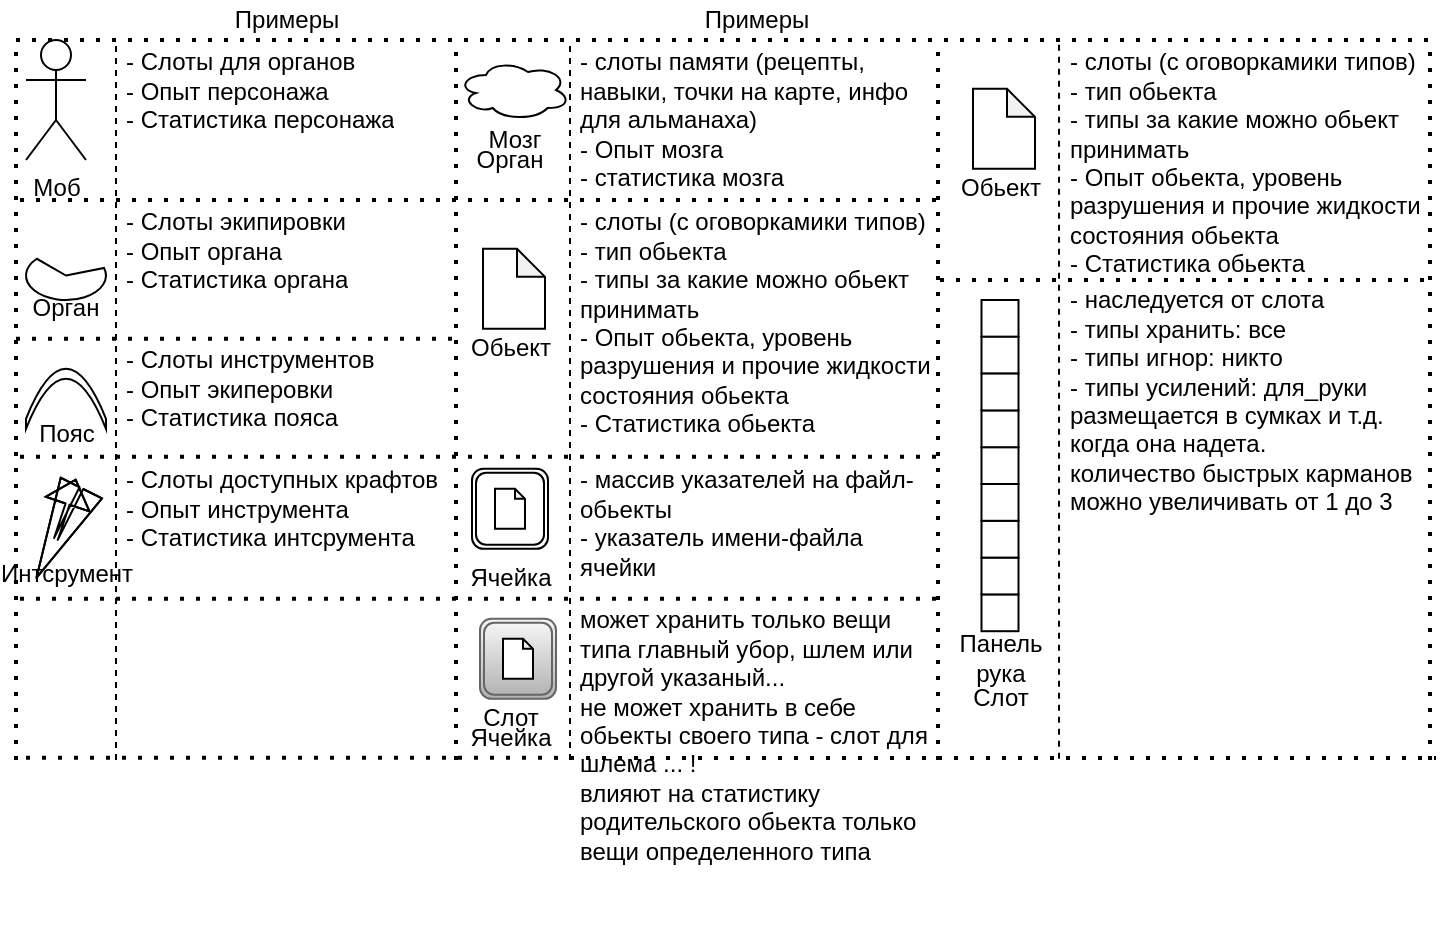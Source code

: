 <mxfile version="14.6.13" type="device"><diagram id="C5RBs43oDa-KdzZeNtuy" name="Page-1"><mxGraphModel dx="1182" dy="749" grid="1" gridSize="10" guides="1" tooltips="1" connect="1" arrows="1" fold="1" page="1" pageScale="1" pageWidth="827" pageHeight="1169" math="0" shadow="0"><root><mxCell id="WIyWlLk6GJQsqaUBKTNV-0"/><mxCell id="WIyWlLk6GJQsqaUBKTNV-1" parent="WIyWlLk6GJQsqaUBKTNV-0"/><mxCell id="F_RnM2g_EIVtUQ_ualdi-10" value="" style="shape=ext;double=1;rounded=1;whiteSpace=wrap;html=1;" parent="WIyWlLk6GJQsqaUBKTNV-1" vertex="1"><mxGeometry x="238" y="254.4" width="38" height="40" as="geometry"/></mxCell><mxCell id="b3KIa1LHf0wNeDBLR1q--3" value="&lt;div&gt;Моб&lt;/div&gt;" style="shape=umlActor;verticalLabelPosition=bottom;verticalAlign=top;html=1;outlineConnect=0;" parent="WIyWlLk6GJQsqaUBKTNV-1" vertex="1"><mxGeometry x="15" y="40" width="30" height="60" as="geometry"/></mxCell><mxCell id="b3KIa1LHf0wNeDBLR1q--8" value="&lt;br&gt;&lt;div&gt;- Слоты для органов&lt;/div&gt;&lt;div&gt;- Опыт персонажа&lt;br&gt;&lt;/div&gt;&lt;div&gt;- Статистика персонажа&lt;/div&gt;&lt;div&gt;&lt;br&gt;&lt;/div&gt;&lt;div&gt;&lt;span&gt;&lt;/span&gt;&lt;span&gt;&lt;/span&gt;&lt;br&gt;&lt;/div&gt;&lt;div&gt;&lt;br&gt;&lt;/div&gt;&lt;div&gt;&lt;br&gt;&lt;/div&gt;" style="text;html=1;strokeColor=none;fillColor=none;spacing=5;spacingTop=-20;whiteSpace=wrap;overflow=hidden;rounded=0;" parent="WIyWlLk6GJQsqaUBKTNV-1" vertex="1"><mxGeometry x="60" y="40" width="170" height="50" as="geometry"/></mxCell><mxCell id="b3KIa1LHf0wNeDBLR1q--19" value="&lt;div&gt;Орган&lt;/div&gt;" style="text;html=1;strokeColor=none;fillColor=none;align=center;verticalAlign=middle;whiteSpace=wrap;rounded=0;" parent="WIyWlLk6GJQsqaUBKTNV-1" vertex="1"><mxGeometry x="15" y="164.4" width="40" height="20" as="geometry"/></mxCell><mxCell id="b3KIa1LHf0wNeDBLR1q--20" value="&lt;div&gt;&lt;br&gt;&lt;/div&gt;&lt;div&gt;- Слоты экипировки&lt;/div&gt;&lt;div&gt;- Опыт органа&lt;br&gt;&lt;/div&gt;&lt;div&gt;- Статистика органа&lt;/div&gt;&lt;div&gt;&lt;br&gt;&lt;/div&gt;&lt;div&gt;&lt;br&gt;&lt;/div&gt;" style="text;html=1;strokeColor=none;fillColor=none;spacing=5;spacingTop=-20;whiteSpace=wrap;overflow=hidden;rounded=0;" parent="WIyWlLk6GJQsqaUBKTNV-1" vertex="1"><mxGeometry x="60" y="120" width="170" height="50" as="geometry"/></mxCell><mxCell id="b3KIa1LHf0wNeDBLR1q--21" value="" style="shape=dataStorage;whiteSpace=wrap;html=1;fixedSize=1;rotation=90;size=25;" parent="WIyWlLk6GJQsqaUBKTNV-1" vertex="1"><mxGeometry x="20" y="199.4" width="30" height="40" as="geometry"/></mxCell><mxCell id="b3KIa1LHf0wNeDBLR1q--22" value="&lt;div&gt;&lt;br&gt;&lt;/div&gt;&lt;div&gt;- Слоты инструментов&lt;/div&gt;&lt;div&gt;- Опыт экиперовки&lt;/div&gt;&lt;div&gt;- Статистика пояса&lt;/div&gt;&lt;div&gt;&lt;br&gt;&lt;/div&gt;" style="text;html=1;strokeColor=none;fillColor=none;spacing=5;spacingTop=-20;whiteSpace=wrap;overflow=hidden;rounded=0;" parent="WIyWlLk6GJQsqaUBKTNV-1" vertex="1"><mxGeometry x="60" y="189.4" width="170" height="50" as="geometry"/></mxCell><mxCell id="b3KIa1LHf0wNeDBLR1q--23" value="" style="shape=flexArrow;endArrow=classic;startArrow=classic;html=1;width=2.069;startSize=16.407;endSize=3.945;" parent="WIyWlLk6GJQsqaUBKTNV-1" edge="1"><mxGeometry width="100" height="100" relative="1" as="geometry"><mxPoint x="20" y="309.4" as="sourcePoint"/><mxPoint x="40" y="259.4" as="targetPoint"/><Array as="points"><mxPoint x="30" y="289.4"/></Array></mxGeometry></mxCell><mxCell id="b3KIa1LHf0wNeDBLR1q--24" value="&lt;div&gt;Пояс&lt;/div&gt;&lt;div&gt;&lt;br&gt;&lt;/div&gt;" style="text;html=1;strokeColor=none;fillColor=none;align=center;verticalAlign=middle;whiteSpace=wrap;rounded=0;" parent="WIyWlLk6GJQsqaUBKTNV-1" vertex="1"><mxGeometry x="17.5" y="239.4" width="35" height="10" as="geometry"/></mxCell><mxCell id="b3KIa1LHf0wNeDBLR1q--25" value="&lt;div&gt;&lt;br&gt;&lt;/div&gt;&lt;div&gt;- Слоты доступных крафтов&lt;/div&gt;&lt;div&gt;- Опыт инструмента&lt;/div&gt;&lt;div&gt;- Статистика интсрумента&lt;br&gt;&lt;/div&gt;" style="text;html=1;strokeColor=none;fillColor=none;spacing=5;spacingTop=-20;whiteSpace=wrap;overflow=hidden;rounded=0;" parent="WIyWlLk6GJQsqaUBKTNV-1" vertex="1"><mxGeometry x="60" y="249.4" width="170" height="50" as="geometry"/></mxCell><mxCell id="b3KIa1LHf0wNeDBLR1q--26" value="&lt;div&gt;Интсрумент&lt;/div&gt;" style="text;html=1;strokeColor=none;fillColor=none;align=center;verticalAlign=middle;whiteSpace=wrap;rounded=0;" parent="WIyWlLk6GJQsqaUBKTNV-1" vertex="1"><mxGeometry x="17.5" y="299.4" width="35" height="15" as="geometry"/></mxCell><mxCell id="EvEdm03hYjKLL9hn4rcg-0" value="" style="ellipse;shape=cloud;whiteSpace=wrap;html=1;" parent="WIyWlLk6GJQsqaUBKTNV-1" vertex="1"><mxGeometry x="231" y="50" width="56" height="30" as="geometry"/></mxCell><mxCell id="EvEdm03hYjKLL9hn4rcg-1" value="&lt;br&gt;- слоты памяти (рецепты, навыки, точки на карте, инфо для альманаха)&lt;br&gt;- Опыт мозга&lt;br&gt;- статистика мозга" style="text;html=1;strokeColor=none;fillColor=none;spacing=5;spacingTop=-20;whiteSpace=wrap;overflow=hidden;rounded=0;" parent="WIyWlLk6GJQsqaUBKTNV-1" vertex="1"><mxGeometry x="287" y="40" width="185" height="80" as="geometry"/></mxCell><mxCell id="EvEdm03hYjKLL9hn4rcg-2" value="Мозг" style="text;html=1;align=center;verticalAlign=middle;resizable=0;points=[];autosize=1;strokeColor=none;" parent="WIyWlLk6GJQsqaUBKTNV-1" vertex="1"><mxGeometry x="239" y="80" width="40" height="20" as="geometry"/></mxCell><mxCell id="_8JodP2ugDt69758uJ64-2" value="Обьект&lt;br&gt;" style="text;html=1;align=center;verticalAlign=middle;resizable=0;points=[];autosize=1;strokeColor=none;" parent="WIyWlLk6GJQsqaUBKTNV-1" vertex="1"><mxGeometry x="227" y="184.4" width="60" height="20" as="geometry"/></mxCell><mxCell id="_8JodP2ugDt69758uJ64-3" value="&lt;br&gt;- слоты (с оговоркамики типов)&lt;br&gt;- тип обьекта&lt;br&gt;- типы за какие можно обьект принимать&lt;br&gt;- Опыт обьекта, уровень разрушения и прочие жидкости состояния обьекта&lt;br&gt;- Статистика обьекта" style="text;html=1;strokeColor=none;fillColor=none;spacing=5;spacingTop=-20;whiteSpace=wrap;overflow=hidden;rounded=0;" parent="WIyWlLk6GJQsqaUBKTNV-1" vertex="1"><mxGeometry x="287" y="120" width="185" height="120" as="geometry"/></mxCell><mxCell id="qvYNV4DC8kcq0w8R7Vga-1" value="Ячейка" style="text;html=1;align=center;verticalAlign=middle;resizable=0;points=[];autosize=1;strokeColor=none;" parent="WIyWlLk6GJQsqaUBKTNV-1" vertex="1"><mxGeometry x="227" y="299.4" width="60" height="20" as="geometry"/></mxCell><mxCell id="qvYNV4DC8kcq0w8R7Vga-2" value="&lt;br&gt;- массив указателей на файл-обьекты&lt;br&gt;- указатель имени-файла ячейки" style="text;html=1;strokeColor=none;fillColor=none;spacing=5;spacingTop=-20;whiteSpace=wrap;overflow=hidden;rounded=0;" parent="WIyWlLk6GJQsqaUBKTNV-1" vertex="1"><mxGeometry x="287" y="249.4" width="185" height="60" as="geometry"/></mxCell><mxCell id="F_RnM2g_EIVtUQ_ualdi-0" value="" style="endArrow=none;dashed=1;html=1;dashPattern=1 3;strokeWidth=2;" parent="WIyWlLk6GJQsqaUBKTNV-1" edge="1"><mxGeometry width="50" height="50" relative="1" as="geometry"><mxPoint x="12" y="120" as="sourcePoint"/><mxPoint x="472" y="120" as="targetPoint"/><Array as="points"/></mxGeometry></mxCell><mxCell id="F_RnM2g_EIVtUQ_ualdi-2" value="" style="endArrow=none;dashed=1;html=1;dashPattern=1 3;strokeWidth=2;" parent="WIyWlLk6GJQsqaUBKTNV-1" edge="1"><mxGeometry width="50" height="50" relative="1" as="geometry"><mxPoint x="230" y="400" as="sourcePoint"/><mxPoint x="230" y="40" as="targetPoint"/></mxGeometry></mxCell><mxCell id="F_RnM2g_EIVtUQ_ualdi-3" value="" style="endArrow=none;dashed=1;html=1;dashPattern=1 3;strokeWidth=2;" parent="WIyWlLk6GJQsqaUBKTNV-1" edge="1"><mxGeometry width="50" height="50" relative="1" as="geometry"><mxPoint x="10" y="189.4" as="sourcePoint"/><mxPoint x="230" y="189.4" as="targetPoint"/></mxGeometry></mxCell><mxCell id="F_RnM2g_EIVtUQ_ualdi-4" value="" style="endArrow=none;dashed=1;html=1;dashPattern=1 3;strokeWidth=2;" parent="WIyWlLk6GJQsqaUBKTNV-1" edge="1"><mxGeometry width="50" height="50" relative="1" as="geometry"><mxPoint x="12" y="248.4" as="sourcePoint"/><mxPoint x="472" y="248.4" as="targetPoint"/></mxGeometry></mxCell><mxCell id="F_RnM2g_EIVtUQ_ualdi-5" value="" style="shape=note;whiteSpace=wrap;html=1;backgroundOutline=1;darkOpacity=0.05;size=5;" parent="WIyWlLk6GJQsqaUBKTNV-1" vertex="1"><mxGeometry x="249.5" y="264.4" width="15" height="20" as="geometry"/></mxCell><mxCell id="F_RnM2g_EIVtUQ_ualdi-7" value="" style="shape=note;whiteSpace=wrap;html=1;backgroundOutline=1;darkOpacity=0.05;size=14;" parent="WIyWlLk6GJQsqaUBKTNV-1" vertex="1"><mxGeometry x="243.5" y="144.4" width="31" height="40" as="geometry"/></mxCell><mxCell id="F_RnM2g_EIVtUQ_ualdi-8" value="" style="endArrow=none;dashed=1;html=1;dashPattern=1 3;strokeWidth=2;" parent="WIyWlLk6GJQsqaUBKTNV-1" edge="1"><mxGeometry width="50" height="50" relative="1" as="geometry"><mxPoint x="12" y="319.4" as="sourcePoint"/><mxPoint x="472" y="319.4" as="targetPoint"/></mxGeometry></mxCell><mxCell id="F_RnM2g_EIVtUQ_ualdi-9" value="" style="verticalLabelPosition=bottom;verticalAlign=top;html=1;shape=mxgraph.basic.pie;startAngle=0.2;endAngle=0.87;" parent="WIyWlLk6GJQsqaUBKTNV-1" vertex="1"><mxGeometry x="15" y="145.52" width="40" height="24.48" as="geometry"/></mxCell><mxCell id="F_RnM2g_EIVtUQ_ualdi-11" value="" style="shape=ext;double=1;rounded=1;whiteSpace=wrap;html=1;fillColor=#f5f5f5;strokeColor=#666666;gradientColor=#b3b3b3;" parent="WIyWlLk6GJQsqaUBKTNV-1" vertex="1"><mxGeometry x="242" y="329.4" width="38" height="40" as="geometry"/></mxCell><mxCell id="F_RnM2g_EIVtUQ_ualdi-12" value="Слот" style="text;html=1;align=center;verticalAlign=middle;resizable=0;points=[];autosize=1;strokeColor=none;" parent="WIyWlLk6GJQsqaUBKTNV-1" vertex="1"><mxGeometry x="237" y="369.4" width="40" height="20" as="geometry"/></mxCell><mxCell id="F_RnM2g_EIVtUQ_ualdi-13" value="&lt;br&gt;может хранить только вещи типа главный убор, шлем или другой указаный...&lt;br&gt;не может хранить в себе обьекты своего типа - слот для шлема ... !&lt;br&gt;влияют на статистику родительского обьекта только вещи определенного типа" style="text;html=1;strokeColor=none;fillColor=none;spacing=5;spacingTop=-20;whiteSpace=wrap;overflow=hidden;rounded=0;" parent="WIyWlLk6GJQsqaUBKTNV-1" vertex="1"><mxGeometry x="287" y="319.4" width="185" height="170.6" as="geometry"/></mxCell><mxCell id="F_RnM2g_EIVtUQ_ualdi-14" value="" style="shape=note;whiteSpace=wrap;html=1;backgroundOutline=1;darkOpacity=0.05;size=5;" parent="WIyWlLk6GJQsqaUBKTNV-1" vertex="1"><mxGeometry x="253.5" y="339.4" width="15" height="20" as="geometry"/></mxCell><mxCell id="F_RnM2g_EIVtUQ_ualdi-15" value="Ячейка" style="text;html=1;align=center;verticalAlign=middle;resizable=0;points=[];autosize=1;strokeColor=none;" parent="WIyWlLk6GJQsqaUBKTNV-1" vertex="1"><mxGeometry x="227" y="379.4" width="60" height="20" as="geometry"/></mxCell><mxCell id="F_RnM2g_EIVtUQ_ualdi-16" value="" style="endArrow=none;dashed=1;html=1;dashPattern=1 3;strokeWidth=2;" parent="WIyWlLk6GJQsqaUBKTNV-1" edge="1"><mxGeometry width="50" height="50" relative="1" as="geometry"><mxPoint x="10" y="40" as="sourcePoint"/><mxPoint x="720" y="40" as="targetPoint"/></mxGeometry></mxCell><mxCell id="F_RnM2g_EIVtUQ_ualdi-17" value="" style="endArrow=none;dashed=1;html=1;dashPattern=1 3;strokeWidth=2;" parent="WIyWlLk6GJQsqaUBKTNV-1" edge="1"><mxGeometry width="50" height="50" relative="1" as="geometry"><mxPoint x="10" y="400" as="sourcePoint"/><mxPoint x="10" y="40" as="targetPoint"/></mxGeometry></mxCell><mxCell id="F_RnM2g_EIVtUQ_ualdi-19" value="" style="endArrow=none;dashed=1;html=1;" parent="WIyWlLk6GJQsqaUBKTNV-1" edge="1"><mxGeometry width="50" height="50" relative="1" as="geometry"><mxPoint x="60" y="400" as="sourcePoint"/><mxPoint x="60" y="40" as="targetPoint"/></mxGeometry></mxCell><mxCell id="F_RnM2g_EIVtUQ_ualdi-21" value="" style="endArrow=none;dashed=1;html=1;" parent="WIyWlLk6GJQsqaUBKTNV-1" edge="1"><mxGeometry width="50" height="50" relative="1" as="geometry"><mxPoint x="287" y="400" as="sourcePoint"/><mxPoint x="287" y="40" as="targetPoint"/></mxGeometry></mxCell><mxCell id="F_RnM2g_EIVtUQ_ualdi-22" value="" style="endArrow=none;dashed=1;html=1;dashPattern=1 3;strokeWidth=2;" parent="WIyWlLk6GJQsqaUBKTNV-1" edge="1"><mxGeometry width="50" height="50" relative="1" as="geometry"><mxPoint x="471" y="400" as="sourcePoint"/><mxPoint x="471" y="40" as="targetPoint"/></mxGeometry></mxCell><mxCell id="F_RnM2g_EIVtUQ_ualdi-23" value="" style="endArrow=none;dashed=1;html=1;dashPattern=1 3;strokeWidth=2;" parent="WIyWlLk6GJQsqaUBKTNV-1" edge="1"><mxGeometry width="50" height="50" relative="1" as="geometry"><mxPoint x="15" y="398.9" as="sourcePoint"/><mxPoint x="720" y="399" as="targetPoint"/><Array as="points"/></mxGeometry></mxCell><mxCell id="iGTAqtIKya_C5YeD9bLY-0" value="Примеры" style="text;html=1;align=center;verticalAlign=middle;resizable=0;points=[];autosize=1;strokeColor=none;" parent="WIyWlLk6GJQsqaUBKTNV-1" vertex="1"><mxGeometry x="344.5" y="20" width="70" height="20" as="geometry"/></mxCell><mxCell id="iGTAqtIKya_C5YeD9bLY-1" value="Примеры" style="text;html=1;align=center;verticalAlign=middle;resizable=0;points=[];autosize=1;strokeColor=none;" parent="WIyWlLk6GJQsqaUBKTNV-1" vertex="1"><mxGeometry x="110" y="20" width="70" height="20" as="geometry"/></mxCell><mxCell id="iGTAqtIKya_C5YeD9bLY-3" value="Обьект&lt;br&gt;" style="text;html=1;align=center;verticalAlign=middle;resizable=0;points=[];autosize=1;strokeColor=none;" parent="WIyWlLk6GJQsqaUBKTNV-1" vertex="1"><mxGeometry x="472" y="104.4" width="60" height="20" as="geometry"/></mxCell><mxCell id="iGTAqtIKya_C5YeD9bLY-4" value="&lt;br&gt;- слоты (с оговоркамики типов)&lt;br&gt;- тип обьекта&lt;br&gt;- типы за какие можно обьект принимать&lt;br&gt;- Опыт обьекта, уровень разрушения и прочие жидкости состояния обьекта&lt;br&gt;- Статистика обьекта" style="text;html=1;strokeColor=none;fillColor=none;spacing=5;spacingTop=-20;whiteSpace=wrap;overflow=hidden;rounded=0;" parent="WIyWlLk6GJQsqaUBKTNV-1" vertex="1"><mxGeometry x="532" y="40" width="185" height="120" as="geometry"/></mxCell><mxCell id="iGTAqtIKya_C5YeD9bLY-5" value="" style="shape=note;whiteSpace=wrap;html=1;backgroundOutline=1;darkOpacity=0.05;size=14;" parent="WIyWlLk6GJQsqaUBKTNV-1" vertex="1"><mxGeometry x="488.5" y="64.4" width="31" height="40" as="geometry"/></mxCell><mxCell id="iGTAqtIKya_C5YeD9bLY-6" value="" style="endArrow=none;dashed=1;html=1;dashPattern=1 3;strokeWidth=2;" parent="WIyWlLk6GJQsqaUBKTNV-1" edge="1"><mxGeometry width="50" height="50" relative="1" as="geometry"><mxPoint x="717" y="400" as="sourcePoint"/><mxPoint x="717" y="40" as="targetPoint"/></mxGeometry></mxCell><mxCell id="iGTAqtIKya_C5YeD9bLY-7" value="" style="endArrow=none;dashed=1;html=1;dashPattern=1 3;strokeWidth=2;" parent="WIyWlLk6GJQsqaUBKTNV-1" edge="1"><mxGeometry width="50" height="50" relative="1" as="geometry"><mxPoint x="472" y="160" as="sourcePoint"/><mxPoint x="719" y="160" as="targetPoint"/></mxGeometry></mxCell><mxCell id="iGTAqtIKya_C5YeD9bLY-9" value="" style="rounded=0;whiteSpace=wrap;html=1;" parent="WIyWlLk6GJQsqaUBKTNV-1" vertex="1"><mxGeometry x="492.75" y="170.0" width="18.5" height="18.4" as="geometry"/></mxCell><mxCell id="iGTAqtIKya_C5YeD9bLY-10" value="" style="rounded=0;whiteSpace=wrap;html=1;" parent="WIyWlLk6GJQsqaUBKTNV-1" vertex="1"><mxGeometry x="492.75" y="317.2" width="18.5" height="18.4" as="geometry"/></mxCell><mxCell id="iGTAqtIKya_C5YeD9bLY-11" value="" style="rounded=0;whiteSpace=wrap;html=1;" parent="WIyWlLk6GJQsqaUBKTNV-1" vertex="1"><mxGeometry x="492.75" y="298.8" width="18.5" height="18.4" as="geometry"/></mxCell><mxCell id="iGTAqtIKya_C5YeD9bLY-12" value="" style="rounded=0;whiteSpace=wrap;html=1;" parent="WIyWlLk6GJQsqaUBKTNV-1" vertex="1"><mxGeometry x="492.75" y="280.4" width="18.5" height="18.4" as="geometry"/></mxCell><mxCell id="iGTAqtIKya_C5YeD9bLY-13" value="" style="rounded=0;whiteSpace=wrap;html=1;" parent="WIyWlLk6GJQsqaUBKTNV-1" vertex="1"><mxGeometry x="492.75" y="262" width="18.5" height="18.4" as="geometry"/></mxCell><mxCell id="iGTAqtIKya_C5YeD9bLY-14" value="" style="rounded=0;whiteSpace=wrap;html=1;" parent="WIyWlLk6GJQsqaUBKTNV-1" vertex="1"><mxGeometry x="492.75" y="243.6" width="18.5" height="18.4" as="geometry"/></mxCell><mxCell id="iGTAqtIKya_C5YeD9bLY-15" value="" style="rounded=0;whiteSpace=wrap;html=1;" parent="WIyWlLk6GJQsqaUBKTNV-1" vertex="1"><mxGeometry x="492.75" y="225.2" width="18.5" height="18.4" as="geometry"/></mxCell><mxCell id="iGTAqtIKya_C5YeD9bLY-16" value="" style="rounded=0;whiteSpace=wrap;html=1;" parent="WIyWlLk6GJQsqaUBKTNV-1" vertex="1"><mxGeometry x="492.75" y="188.4" width="18.5" height="18.4" as="geometry"/></mxCell><mxCell id="iGTAqtIKya_C5YeD9bLY-17" value="" style="rounded=0;whiteSpace=wrap;html=1;" parent="WIyWlLk6GJQsqaUBKTNV-1" vertex="1"><mxGeometry x="492.75" y="206.8" width="18.5" height="18.4" as="geometry"/></mxCell><mxCell id="iGTAqtIKya_C5YeD9bLY-18" value="" style="endArrow=none;dashed=1;html=1;" parent="WIyWlLk6GJQsqaUBKTNV-1" edge="1"><mxGeometry width="50" height="50" relative="1" as="geometry"><mxPoint x="531.52" y="399.4" as="sourcePoint"/><mxPoint x="531.52" y="39.4" as="targetPoint"/></mxGeometry></mxCell><mxCell id="iGTAqtIKya_C5YeD9bLY-19" value="&lt;div&gt;Орган&lt;/div&gt;" style="text;html=1;strokeColor=none;fillColor=none;align=center;verticalAlign=middle;whiteSpace=wrap;rounded=0;" parent="WIyWlLk6GJQsqaUBKTNV-1" vertex="1"><mxGeometry x="237" y="90" width="40" height="20" as="geometry"/></mxCell><mxCell id="iGTAqtIKya_C5YeD9bLY-20" value="Слот" style="text;html=1;align=center;verticalAlign=middle;resizable=0;points=[];autosize=1;strokeColor=none;" parent="WIyWlLk6GJQsqaUBKTNV-1" vertex="1"><mxGeometry x="482" y="359.4" width="40" height="20" as="geometry"/></mxCell><mxCell id="iGTAqtIKya_C5YeD9bLY-23" value="Панель&lt;br&gt;рука" style="text;html=1;align=center;verticalAlign=middle;resizable=0;points=[];autosize=1;strokeColor=none;" parent="WIyWlLk6GJQsqaUBKTNV-1" vertex="1"><mxGeometry x="472" y="334.4" width="60" height="30" as="geometry"/></mxCell><mxCell id="iGTAqtIKya_C5YeD9bLY-24" value="&lt;br&gt;- наследуется от слота&lt;br&gt;- типы хранить: все&lt;br&gt;- типы игнор: никто&lt;br&gt;- типы усилений: для_руки&lt;br&gt;размещается в сумках и т.д. когда она надета.&lt;br&gt;количество быстрых карманов можно увеличивать от 1 до 3&lt;br&gt;&amp;nbsp;" style="text;html=1;strokeColor=none;fillColor=none;spacing=5;spacingTop=-20;whiteSpace=wrap;overflow=hidden;rounded=0;" parent="WIyWlLk6GJQsqaUBKTNV-1" vertex="1"><mxGeometry x="532" y="159.4" width="185" height="120" as="geometry"/></mxCell></root></mxGraphModel></diagram></mxfile>
